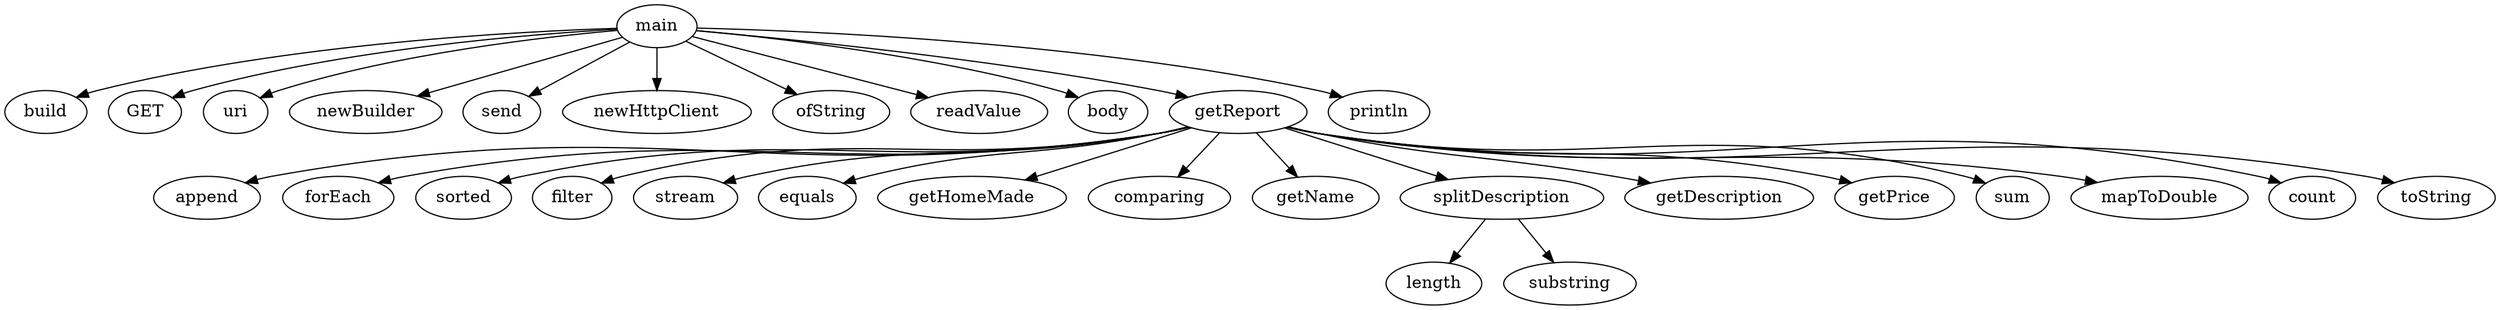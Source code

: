 digraph G {
main->build main->GET main->uri main->newBuilder main->send main->newHttpClient main->ofString main->readValue main->body main->getReport main->println getReport->append getReport->forEach getReport->sorted getReport->filter getReport->stream getReport->equals getReport->getHomeMade getReport->comparing getReport->getName getReport->splitDescription getReport->getDescription getReport->getPrice getReport->sum getReport->mapToDouble getReport->count getReport->toString splitDescription->length splitDescription->substring 
}
